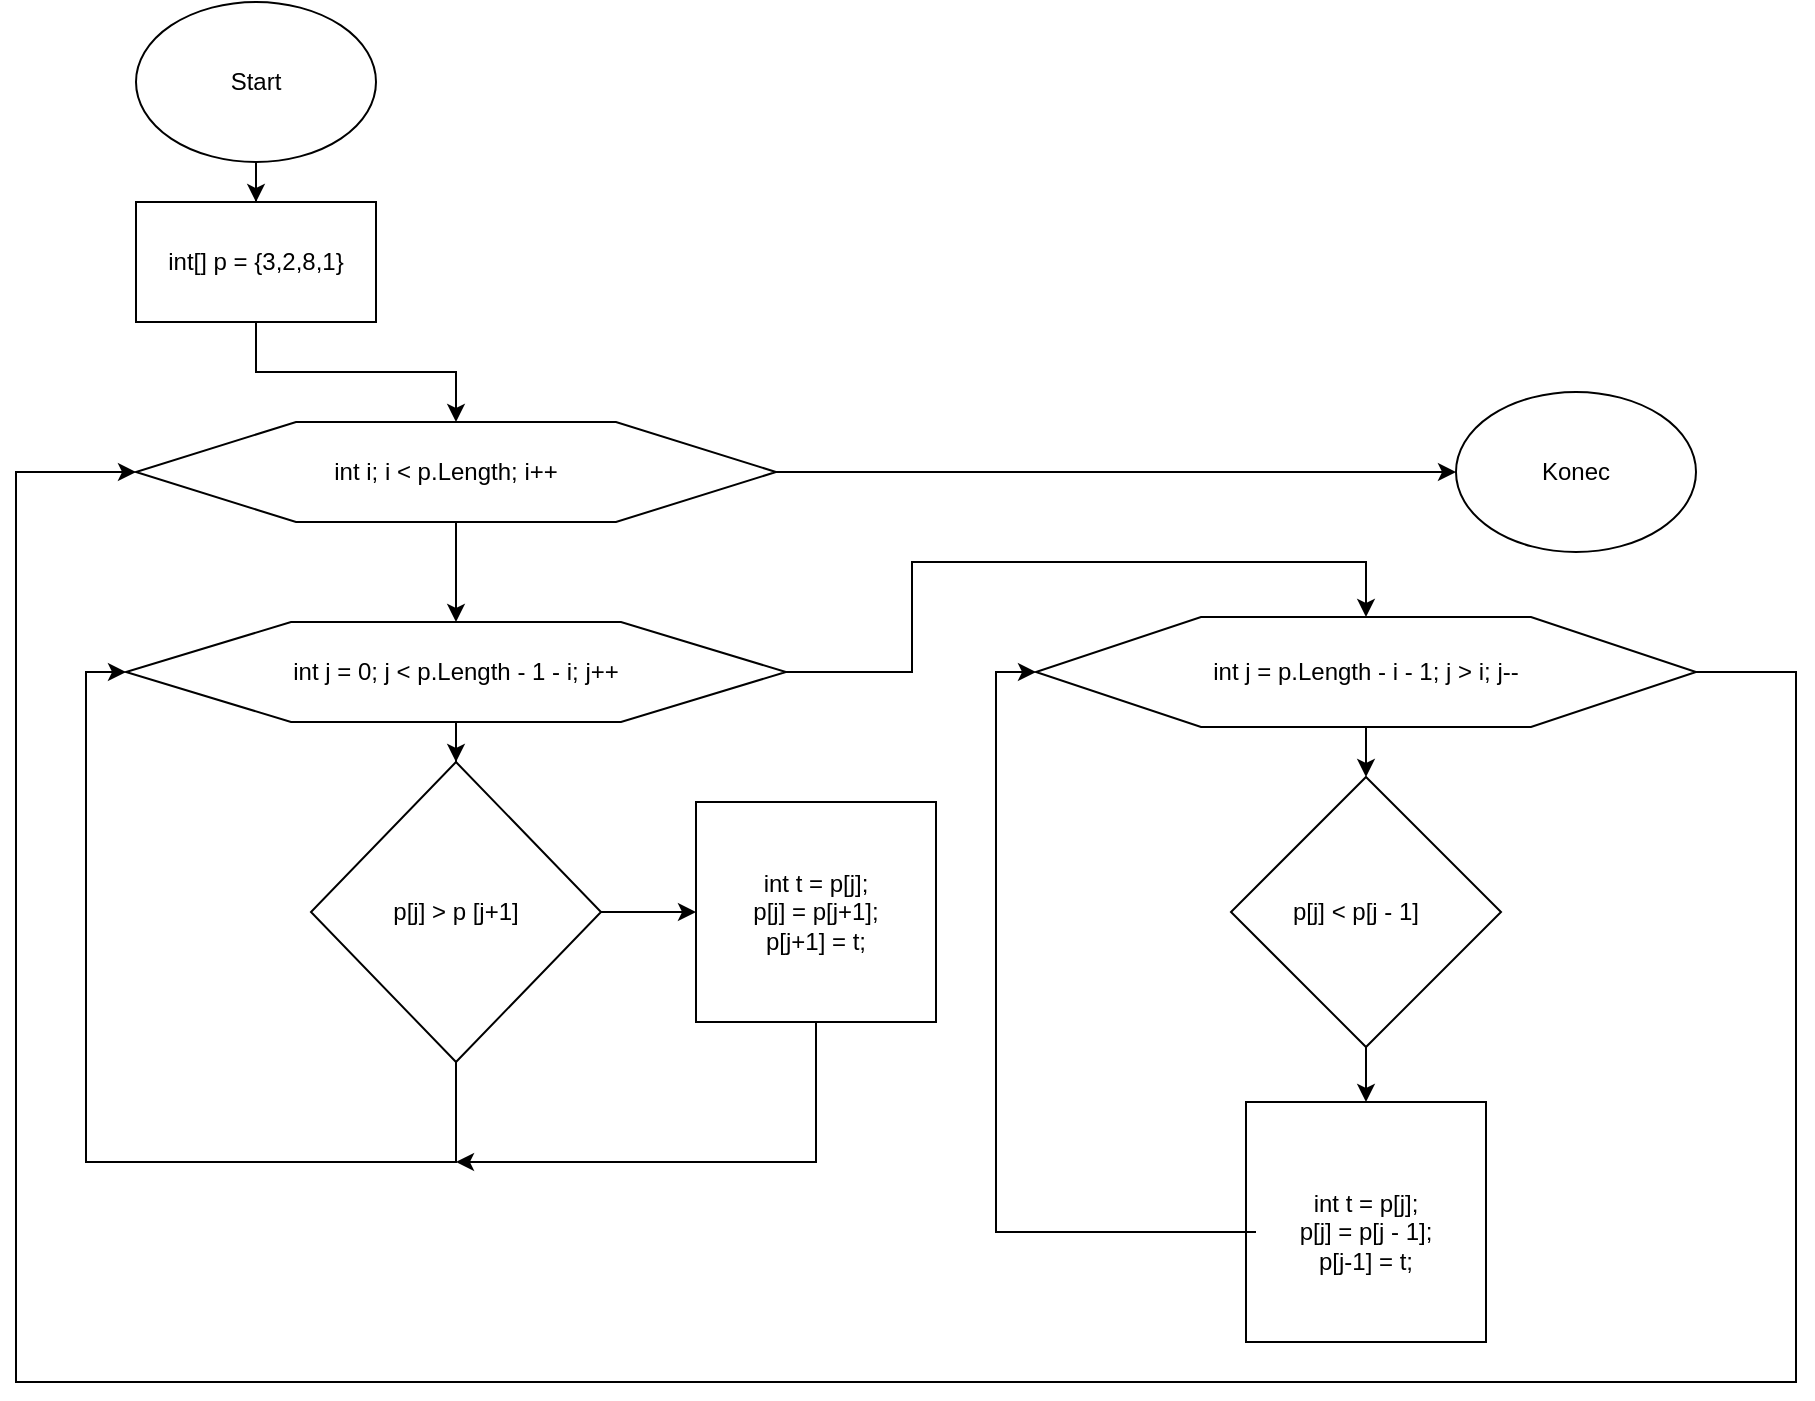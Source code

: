 <mxfile version="12.3.2" type="device" pages="1"><diagram id="qPnoLAMEfiiyJSeNacxc" name="Page-1"><mxGraphModel dx="1851" dy="593" grid="1" gridSize="10" guides="1" tooltips="1" connect="1" arrows="1" fold="1" page="1" pageScale="1" pageWidth="827" pageHeight="1169" math="0" shadow="0"><root><mxCell id="0"/><mxCell id="1" parent="0"/><mxCell id="6fH0y6RcfflO-g22ykrS-5" style="edgeStyle=orthogonalEdgeStyle;rounded=0;orthogonalLoop=1;jettySize=auto;html=1;" edge="1" parent="1" source="6fH0y6RcfflO-g22ykrS-1" target="6fH0y6RcfflO-g22ykrS-3"><mxGeometry relative="1" as="geometry"/></mxCell><mxCell id="6fH0y6RcfflO-g22ykrS-1" value="" style="ellipse;whiteSpace=wrap;html=1;" vertex="1" parent="1"><mxGeometry x="20" y="20" width="120" height="80" as="geometry"/></mxCell><mxCell id="6fH0y6RcfflO-g22ykrS-2" value="Start" style="text;html=1;strokeColor=none;fillColor=none;align=center;verticalAlign=middle;whiteSpace=wrap;rounded=0;" vertex="1" parent="1"><mxGeometry x="60" y="50" width="40" height="20" as="geometry"/></mxCell><mxCell id="6fH0y6RcfflO-g22ykrS-8" style="edgeStyle=orthogonalEdgeStyle;rounded=0;orthogonalLoop=1;jettySize=auto;html=1;entryX=0.5;entryY=0;entryDx=0;entryDy=0;" edge="1" parent="1" source="6fH0y6RcfflO-g22ykrS-3" target="6fH0y6RcfflO-g22ykrS-6"><mxGeometry relative="1" as="geometry"/></mxCell><mxCell id="6fH0y6RcfflO-g22ykrS-3" value="" style="rounded=0;whiteSpace=wrap;html=1;" vertex="1" parent="1"><mxGeometry x="20" y="120" width="120" height="60" as="geometry"/></mxCell><mxCell id="6fH0y6RcfflO-g22ykrS-4" value="int[] p = {3,2,8,1}" style="text;html=1;strokeColor=none;fillColor=none;align=center;verticalAlign=middle;whiteSpace=wrap;rounded=0;" vertex="1" parent="1"><mxGeometry x="20" y="140" width="120" height="20" as="geometry"/></mxCell><mxCell id="6fH0y6RcfflO-g22ykrS-10" style="edgeStyle=orthogonalEdgeStyle;rounded=0;orthogonalLoop=1;jettySize=auto;html=1;entryX=0.5;entryY=0;entryDx=0;entryDy=0;" edge="1" parent="1" source="6fH0y6RcfflO-g22ykrS-6" target="6fH0y6RcfflO-g22ykrS-9"><mxGeometry relative="1" as="geometry"/></mxCell><mxCell id="6fH0y6RcfflO-g22ykrS-35" style="edgeStyle=orthogonalEdgeStyle;rounded=0;orthogonalLoop=1;jettySize=auto;html=1;entryX=0;entryY=0.5;entryDx=0;entryDy=0;" edge="1" parent="1" source="6fH0y6RcfflO-g22ykrS-6" target="6fH0y6RcfflO-g22ykrS-34"><mxGeometry relative="1" as="geometry"/></mxCell><mxCell id="6fH0y6RcfflO-g22ykrS-6" value="" style="shape=hexagon;perimeter=hexagonPerimeter2;whiteSpace=wrap;html=1;" vertex="1" parent="1"><mxGeometry x="20" y="230" width="320" height="50" as="geometry"/></mxCell><mxCell id="6fH0y6RcfflO-g22ykrS-7" value="int i; i &amp;lt; p.Length; i++" style="text;html=1;strokeColor=none;fillColor=none;align=center;verticalAlign=middle;whiteSpace=wrap;rounded=0;" vertex="1" parent="1"><mxGeometry x="50" y="245" width="250" height="20" as="geometry"/></mxCell><mxCell id="6fH0y6RcfflO-g22ykrS-13" style="edgeStyle=orthogonalEdgeStyle;rounded=0;orthogonalLoop=1;jettySize=auto;html=1;" edge="1" parent="1" source="6fH0y6RcfflO-g22ykrS-9" target="6fH0y6RcfflO-g22ykrS-12"><mxGeometry relative="1" as="geometry"/></mxCell><mxCell id="6fH0y6RcfflO-g22ykrS-23" style="edgeStyle=orthogonalEdgeStyle;rounded=0;orthogonalLoop=1;jettySize=auto;html=1;entryX=0.5;entryY=0;entryDx=0;entryDy=0;" edge="1" parent="1" source="6fH0y6RcfflO-g22ykrS-9" target="6fH0y6RcfflO-g22ykrS-22"><mxGeometry relative="1" as="geometry"><Array as="points"><mxPoint x="408" y="355"/><mxPoint x="408" y="300"/><mxPoint x="635" y="300"/></Array></mxGeometry></mxCell><mxCell id="6fH0y6RcfflO-g22ykrS-9" value="" style="shape=hexagon;perimeter=hexagonPerimeter2;whiteSpace=wrap;html=1;" vertex="1" parent="1"><mxGeometry x="15" y="330" width="330" height="50" as="geometry"/></mxCell><mxCell id="6fH0y6RcfflO-g22ykrS-11" value="int j = 0; j &amp;lt; p.Length - 1 - i; j++" style="text;html=1;strokeColor=none;fillColor=none;align=center;verticalAlign=middle;whiteSpace=wrap;rounded=0;" vertex="1" parent="1"><mxGeometry x="70" y="345" width="220" height="20" as="geometry"/></mxCell><mxCell id="6fH0y6RcfflO-g22ykrS-17" style="edgeStyle=orthogonalEdgeStyle;rounded=0;orthogonalLoop=1;jettySize=auto;html=1;entryX=0;entryY=0.5;entryDx=0;entryDy=0;" edge="1" parent="1" source="6fH0y6RcfflO-g22ykrS-12" target="6fH0y6RcfflO-g22ykrS-15"><mxGeometry relative="1" as="geometry"/></mxCell><mxCell id="6fH0y6RcfflO-g22ykrS-19" style="edgeStyle=orthogonalEdgeStyle;rounded=0;orthogonalLoop=1;jettySize=auto;html=1;entryX=0;entryY=0.5;entryDx=0;entryDy=0;" edge="1" parent="1" source="6fH0y6RcfflO-g22ykrS-12" target="6fH0y6RcfflO-g22ykrS-9"><mxGeometry relative="1" as="geometry"><Array as="points"><mxPoint x="180" y="600"/><mxPoint x="-5" y="600"/><mxPoint x="-5" y="355"/></Array></mxGeometry></mxCell><mxCell id="6fH0y6RcfflO-g22ykrS-12" value="" style="rhombus;whiteSpace=wrap;html=1;" vertex="1" parent="1"><mxGeometry x="107.5" y="400" width="145" height="150" as="geometry"/></mxCell><mxCell id="6fH0y6RcfflO-g22ykrS-14" value="p[j] &amp;gt; p [j+1]" style="text;html=1;strokeColor=none;fillColor=none;align=center;verticalAlign=middle;whiteSpace=wrap;rounded=0;" vertex="1" parent="1"><mxGeometry x="120" y="465" width="120" height="20" as="geometry"/></mxCell><mxCell id="6fH0y6RcfflO-g22ykrS-15" value="" style="rounded=0;whiteSpace=wrap;html=1;" vertex="1" parent="1"><mxGeometry x="300" y="420" width="120" height="110" as="geometry"/></mxCell><mxCell id="6fH0y6RcfflO-g22ykrS-20" style="edgeStyle=orthogonalEdgeStyle;rounded=0;orthogonalLoop=1;jettySize=auto;html=1;" edge="1" parent="1" source="6fH0y6RcfflO-g22ykrS-18"><mxGeometry relative="1" as="geometry"><mxPoint x="180" y="600" as="targetPoint"/><Array as="points"><mxPoint x="360" y="600"/></Array></mxGeometry></mxCell><mxCell id="6fH0y6RcfflO-g22ykrS-18" value="int t = p[j];&lt;br&gt;p[j] = p[j+1];&lt;br&gt;p[j+1] = t;" style="text;html=1;strokeColor=none;fillColor=none;align=center;verticalAlign=middle;whiteSpace=wrap;rounded=0;" vertex="1" parent="1"><mxGeometry x="300" y="420" width="120" height="110" as="geometry"/></mxCell><mxCell id="6fH0y6RcfflO-g22ykrS-26" style="edgeStyle=orthogonalEdgeStyle;rounded=0;orthogonalLoop=1;jettySize=auto;html=1;entryX=0.5;entryY=0;entryDx=0;entryDy=0;" edge="1" parent="1" source="6fH0y6RcfflO-g22ykrS-22" target="6fH0y6RcfflO-g22ykrS-25"><mxGeometry relative="1" as="geometry"/></mxCell><mxCell id="6fH0y6RcfflO-g22ykrS-33" style="edgeStyle=orthogonalEdgeStyle;rounded=0;orthogonalLoop=1;jettySize=auto;html=1;entryX=0;entryY=0.5;entryDx=0;entryDy=0;" edge="1" parent="1" source="6fH0y6RcfflO-g22ykrS-22" target="6fH0y6RcfflO-g22ykrS-6"><mxGeometry relative="1" as="geometry"><Array as="points"><mxPoint x="850" y="355"/><mxPoint x="850" y="710"/><mxPoint x="-40" y="710"/><mxPoint x="-40" y="255"/></Array></mxGeometry></mxCell><mxCell id="6fH0y6RcfflO-g22ykrS-22" value="" style="shape=hexagon;perimeter=hexagonPerimeter2;whiteSpace=wrap;html=1;" vertex="1" parent="1"><mxGeometry x="470" y="327.5" width="330" height="55" as="geometry"/></mxCell><mxCell id="6fH0y6RcfflO-g22ykrS-24" value="int j = p.Length - i - 1; j &amp;gt; i; j--" style="text;html=1;strokeColor=none;fillColor=none;align=center;verticalAlign=middle;whiteSpace=wrap;rounded=0;" vertex="1" parent="1"><mxGeometry x="510" y="345" width="250" height="20" as="geometry"/></mxCell><mxCell id="6fH0y6RcfflO-g22ykrS-30" style="edgeStyle=orthogonalEdgeStyle;rounded=0;orthogonalLoop=1;jettySize=auto;html=1;entryX=0.5;entryY=0;entryDx=0;entryDy=0;" edge="1" parent="1" source="6fH0y6RcfflO-g22ykrS-25" target="6fH0y6RcfflO-g22ykrS-28"><mxGeometry relative="1" as="geometry"/></mxCell><mxCell id="6fH0y6RcfflO-g22ykrS-25" value="" style="rhombus;whiteSpace=wrap;html=1;" vertex="1" parent="1"><mxGeometry x="567.5" y="407.5" width="135" height="135" as="geometry"/></mxCell><mxCell id="6fH0y6RcfflO-g22ykrS-27" value="p[j] &amp;lt; p[j - 1]" style="text;html=1;strokeColor=none;fillColor=none;align=center;verticalAlign=middle;whiteSpace=wrap;rounded=0;" vertex="1" parent="1"><mxGeometry x="590" y="465" width="80" height="20" as="geometry"/></mxCell><mxCell id="6fH0y6RcfflO-g22ykrS-28" value="" style="rounded=0;whiteSpace=wrap;html=1;" vertex="1" parent="1"><mxGeometry x="575" y="570" width="120" height="120" as="geometry"/></mxCell><mxCell id="6fH0y6RcfflO-g22ykrS-31" style="edgeStyle=orthogonalEdgeStyle;rounded=0;orthogonalLoop=1;jettySize=auto;html=1;entryX=0;entryY=0.5;entryDx=0;entryDy=0;" edge="1" parent="1" source="6fH0y6RcfflO-g22ykrS-29" target="6fH0y6RcfflO-g22ykrS-22"><mxGeometry relative="1" as="geometry"><Array as="points"><mxPoint x="450" y="635"/><mxPoint x="450" y="355"/></Array></mxGeometry></mxCell><mxCell id="6fH0y6RcfflO-g22ykrS-29" value="int t = p[j];&lt;br&gt;p[j] = p[j - 1];&lt;br&gt;p[j-1] = t;" style="text;html=1;strokeColor=none;fillColor=none;align=center;verticalAlign=middle;whiteSpace=wrap;rounded=0;" vertex="1" parent="1"><mxGeometry x="580" y="580" width="110" height="110" as="geometry"/></mxCell><mxCell id="6fH0y6RcfflO-g22ykrS-34" value="" style="ellipse;whiteSpace=wrap;html=1;" vertex="1" parent="1"><mxGeometry x="680" y="215" width="120" height="80" as="geometry"/></mxCell><mxCell id="6fH0y6RcfflO-g22ykrS-36" value="Konec" style="text;html=1;strokeColor=none;fillColor=none;align=center;verticalAlign=middle;whiteSpace=wrap;rounded=0;" vertex="1" parent="1"><mxGeometry x="720" y="245" width="40" height="20" as="geometry"/></mxCell></root></mxGraphModel></diagram></mxfile>